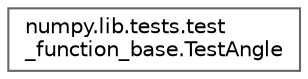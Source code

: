 digraph "Graphical Class Hierarchy"
{
 // LATEX_PDF_SIZE
  bgcolor="transparent";
  edge [fontname=Helvetica,fontsize=10,labelfontname=Helvetica,labelfontsize=10];
  node [fontname=Helvetica,fontsize=10,shape=box,height=0.2,width=0.4];
  rankdir="LR";
  Node0 [id="Node000000",label="numpy.lib.tests.test\l_function_base.TestAngle",height=0.2,width=0.4,color="grey40", fillcolor="white", style="filled",URL="$d7/d07/classnumpy_1_1lib_1_1tests_1_1test__function__base_1_1TestAngle.html",tooltip=" "];
}

